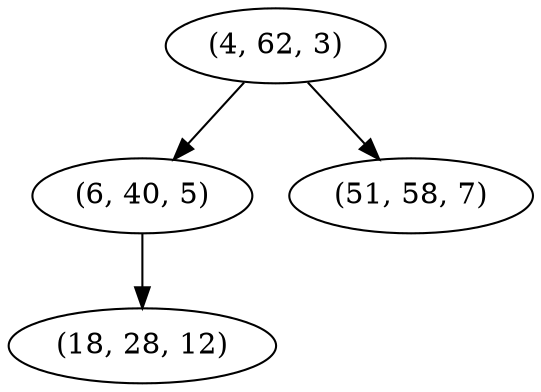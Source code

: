 digraph tree {
    "(4, 62, 3)";
    "(6, 40, 5)";
    "(18, 28, 12)";
    "(51, 58, 7)";
    "(4, 62, 3)" -> "(6, 40, 5)";
    "(4, 62, 3)" -> "(51, 58, 7)";
    "(6, 40, 5)" -> "(18, 28, 12)";
}
